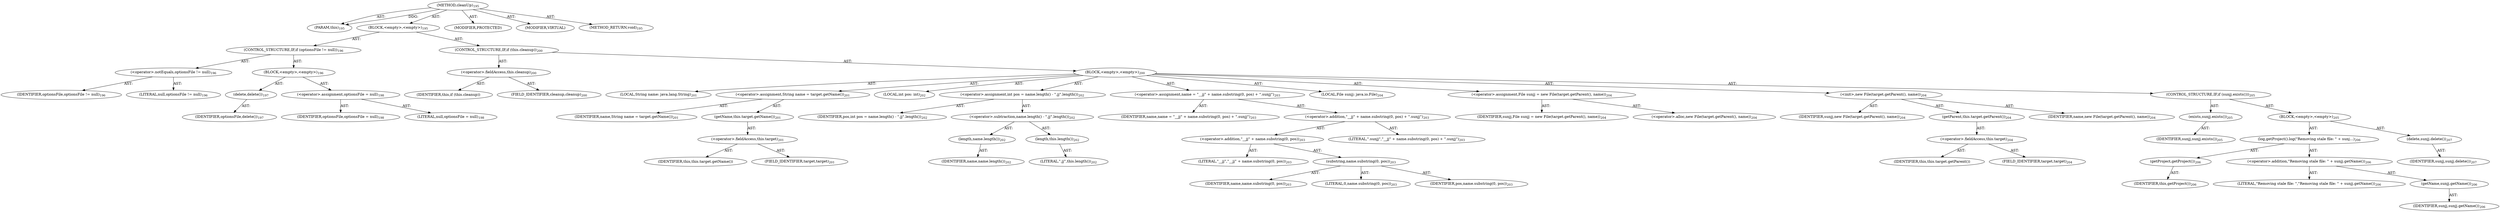 digraph "cleanUp" {  
"111669149706" [label = <(METHOD,cleanUp)<SUB>195</SUB>> ]
"115964116997" [label = <(PARAM,this)<SUB>195</SUB>> ]
"25769803796" [label = <(BLOCK,&lt;empty&gt;,&lt;empty&gt;)<SUB>195</SUB>> ]
"47244640263" [label = <(CONTROL_STRUCTURE,IF,if (optionsFile != null))<SUB>196</SUB>> ]
"30064771179" [label = <(&lt;operator&gt;.notEquals,optionsFile != null)<SUB>196</SUB>> ]
"68719476833" [label = <(IDENTIFIER,optionsFile,optionsFile != null)<SUB>196</SUB>> ]
"90194313234" [label = <(LITERAL,null,optionsFile != null)<SUB>196</SUB>> ]
"25769803797" [label = <(BLOCK,&lt;empty&gt;,&lt;empty&gt;)<SUB>196</SUB>> ]
"30064771180" [label = <(delete,delete())<SUB>197</SUB>> ]
"68719476834" [label = <(IDENTIFIER,optionsFile,delete())<SUB>197</SUB>> ]
"30064771181" [label = <(&lt;operator&gt;.assignment,optionsFile = null)<SUB>198</SUB>> ]
"68719476835" [label = <(IDENTIFIER,optionsFile,optionsFile = null)<SUB>198</SUB>> ]
"90194313235" [label = <(LITERAL,null,optionsFile = null)<SUB>198</SUB>> ]
"47244640264" [label = <(CONTROL_STRUCTURE,IF,if (this.cleanup))<SUB>200</SUB>> ]
"30064771182" [label = <(&lt;operator&gt;.fieldAccess,this.cleanup)<SUB>200</SUB>> ]
"68719476836" [label = <(IDENTIFIER,this,if (this.cleanup))> ]
"55834574865" [label = <(FIELD_IDENTIFIER,cleanup,cleanup)<SUB>200</SUB>> ]
"25769803798" [label = <(BLOCK,&lt;empty&gt;,&lt;empty&gt;)<SUB>200</SUB>> ]
"94489280527" [label = <(LOCAL,String name: java.lang.String)<SUB>201</SUB>> ]
"30064771183" [label = <(&lt;operator&gt;.assignment,String name = target.getName())<SUB>201</SUB>> ]
"68719476837" [label = <(IDENTIFIER,name,String name = target.getName())<SUB>201</SUB>> ]
"30064771184" [label = <(getName,this.target.getName())<SUB>201</SUB>> ]
"30064771185" [label = <(&lt;operator&gt;.fieldAccess,this.target)<SUB>201</SUB>> ]
"68719476838" [label = <(IDENTIFIER,this,this.target.getName())> ]
"55834574866" [label = <(FIELD_IDENTIFIER,target,target)<SUB>201</SUB>> ]
"94489280528" [label = <(LOCAL,int pos: int)<SUB>202</SUB>> ]
"30064771186" [label = <(&lt;operator&gt;.assignment,int pos = name.length() - &quot;.jj&quot;.length())<SUB>202</SUB>> ]
"68719476839" [label = <(IDENTIFIER,pos,int pos = name.length() - &quot;.jj&quot;.length())<SUB>202</SUB>> ]
"30064771187" [label = <(&lt;operator&gt;.subtraction,name.length() - &quot;.jj&quot;.length())<SUB>202</SUB>> ]
"30064771188" [label = <(length,name.length())<SUB>202</SUB>> ]
"68719476840" [label = <(IDENTIFIER,name,name.length())<SUB>202</SUB>> ]
"30064771189" [label = <(length,this.length())<SUB>202</SUB>> ]
"90194313236" [label = <(LITERAL,&quot;.jj&quot;,this.length())<SUB>202</SUB>> ]
"30064771190" [label = <(&lt;operator&gt;.assignment,name = &quot;__jj&quot; + name.substring(0, pos) + &quot;.sunjj&quot;)<SUB>203</SUB>> ]
"68719476841" [label = <(IDENTIFIER,name,name = &quot;__jj&quot; + name.substring(0, pos) + &quot;.sunjj&quot;)<SUB>203</SUB>> ]
"30064771191" [label = <(&lt;operator&gt;.addition,&quot;__jj&quot; + name.substring(0, pos) + &quot;.sunjj&quot;)<SUB>203</SUB>> ]
"30064771192" [label = <(&lt;operator&gt;.addition,&quot;__jj&quot; + name.substring(0, pos))<SUB>203</SUB>> ]
"90194313237" [label = <(LITERAL,&quot;__jj&quot;,&quot;__jj&quot; + name.substring(0, pos))<SUB>203</SUB>> ]
"30064771193" [label = <(substring,name.substring(0, pos))<SUB>203</SUB>> ]
"68719476842" [label = <(IDENTIFIER,name,name.substring(0, pos))<SUB>203</SUB>> ]
"90194313238" [label = <(LITERAL,0,name.substring(0, pos))<SUB>203</SUB>> ]
"68719476843" [label = <(IDENTIFIER,pos,name.substring(0, pos))<SUB>203</SUB>> ]
"90194313239" [label = <(LITERAL,&quot;.sunjj&quot;,&quot;__jj&quot; + name.substring(0, pos) + &quot;.sunjj&quot;)<SUB>203</SUB>> ]
"94489280529" [label = <(LOCAL,File sunjj: java.io.File)<SUB>204</SUB>> ]
"30064771194" [label = <(&lt;operator&gt;.assignment,File sunjj = new File(target.getParent(), name))<SUB>204</SUB>> ]
"68719476844" [label = <(IDENTIFIER,sunjj,File sunjj = new File(target.getParent(), name))<SUB>204</SUB>> ]
"30064771195" [label = <(&lt;operator&gt;.alloc,new File(target.getParent(), name))<SUB>204</SUB>> ]
"30064771196" [label = <(&lt;init&gt;,new File(target.getParent(), name))<SUB>204</SUB>> ]
"68719476845" [label = <(IDENTIFIER,sunjj,new File(target.getParent(), name))<SUB>204</SUB>> ]
"30064771197" [label = <(getParent,this.target.getParent())<SUB>204</SUB>> ]
"30064771198" [label = <(&lt;operator&gt;.fieldAccess,this.target)<SUB>204</SUB>> ]
"68719476846" [label = <(IDENTIFIER,this,this.target.getParent())> ]
"55834574867" [label = <(FIELD_IDENTIFIER,target,target)<SUB>204</SUB>> ]
"68719476847" [label = <(IDENTIFIER,name,new File(target.getParent(), name))<SUB>204</SUB>> ]
"47244640265" [label = <(CONTROL_STRUCTURE,IF,if (sunjj.exists()))<SUB>205</SUB>> ]
"30064771199" [label = <(exists,sunjj.exists())<SUB>205</SUB>> ]
"68719476848" [label = <(IDENTIFIER,sunjj,sunjj.exists())<SUB>205</SUB>> ]
"25769803799" [label = <(BLOCK,&lt;empty&gt;,&lt;empty&gt;)<SUB>205</SUB>> ]
"30064771200" [label = <(log,getProject().log(&quot;Removing stale file: &quot; + sunj...)<SUB>206</SUB>> ]
"30064771201" [label = <(getProject,getProject())<SUB>206</SUB>> ]
"68719476750" [label = <(IDENTIFIER,this,getProject())<SUB>206</SUB>> ]
"30064771202" [label = <(&lt;operator&gt;.addition,&quot;Removing stale file: &quot; + sunjj.getName())<SUB>206</SUB>> ]
"90194313240" [label = <(LITERAL,&quot;Removing stale file: &quot;,&quot;Removing stale file: &quot; + sunjj.getName())<SUB>206</SUB>> ]
"30064771203" [label = <(getName,sunjj.getName())<SUB>206</SUB>> ]
"68719476849" [label = <(IDENTIFIER,sunjj,sunjj.getName())<SUB>206</SUB>> ]
"30064771204" [label = <(delete,sunjj.delete())<SUB>207</SUB>> ]
"68719476850" [label = <(IDENTIFIER,sunjj,sunjj.delete())<SUB>207</SUB>> ]
"133143986201" [label = <(MODIFIER,PROTECTED)> ]
"133143986202" [label = <(MODIFIER,VIRTUAL)> ]
"128849018890" [label = <(METHOD_RETURN,void)<SUB>195</SUB>> ]
  "111669149706" -> "115964116997"  [ label = "AST: "] 
  "111669149706" -> "25769803796"  [ label = "AST: "] 
  "111669149706" -> "133143986201"  [ label = "AST: "] 
  "111669149706" -> "133143986202"  [ label = "AST: "] 
  "111669149706" -> "128849018890"  [ label = "AST: "] 
  "25769803796" -> "47244640263"  [ label = "AST: "] 
  "25769803796" -> "47244640264"  [ label = "AST: "] 
  "47244640263" -> "30064771179"  [ label = "AST: "] 
  "47244640263" -> "25769803797"  [ label = "AST: "] 
  "30064771179" -> "68719476833"  [ label = "AST: "] 
  "30064771179" -> "90194313234"  [ label = "AST: "] 
  "25769803797" -> "30064771180"  [ label = "AST: "] 
  "25769803797" -> "30064771181"  [ label = "AST: "] 
  "30064771180" -> "68719476834"  [ label = "AST: "] 
  "30064771181" -> "68719476835"  [ label = "AST: "] 
  "30064771181" -> "90194313235"  [ label = "AST: "] 
  "47244640264" -> "30064771182"  [ label = "AST: "] 
  "47244640264" -> "25769803798"  [ label = "AST: "] 
  "30064771182" -> "68719476836"  [ label = "AST: "] 
  "30064771182" -> "55834574865"  [ label = "AST: "] 
  "25769803798" -> "94489280527"  [ label = "AST: "] 
  "25769803798" -> "30064771183"  [ label = "AST: "] 
  "25769803798" -> "94489280528"  [ label = "AST: "] 
  "25769803798" -> "30064771186"  [ label = "AST: "] 
  "25769803798" -> "30064771190"  [ label = "AST: "] 
  "25769803798" -> "94489280529"  [ label = "AST: "] 
  "25769803798" -> "30064771194"  [ label = "AST: "] 
  "25769803798" -> "30064771196"  [ label = "AST: "] 
  "25769803798" -> "47244640265"  [ label = "AST: "] 
  "30064771183" -> "68719476837"  [ label = "AST: "] 
  "30064771183" -> "30064771184"  [ label = "AST: "] 
  "30064771184" -> "30064771185"  [ label = "AST: "] 
  "30064771185" -> "68719476838"  [ label = "AST: "] 
  "30064771185" -> "55834574866"  [ label = "AST: "] 
  "30064771186" -> "68719476839"  [ label = "AST: "] 
  "30064771186" -> "30064771187"  [ label = "AST: "] 
  "30064771187" -> "30064771188"  [ label = "AST: "] 
  "30064771187" -> "30064771189"  [ label = "AST: "] 
  "30064771188" -> "68719476840"  [ label = "AST: "] 
  "30064771189" -> "90194313236"  [ label = "AST: "] 
  "30064771190" -> "68719476841"  [ label = "AST: "] 
  "30064771190" -> "30064771191"  [ label = "AST: "] 
  "30064771191" -> "30064771192"  [ label = "AST: "] 
  "30064771191" -> "90194313239"  [ label = "AST: "] 
  "30064771192" -> "90194313237"  [ label = "AST: "] 
  "30064771192" -> "30064771193"  [ label = "AST: "] 
  "30064771193" -> "68719476842"  [ label = "AST: "] 
  "30064771193" -> "90194313238"  [ label = "AST: "] 
  "30064771193" -> "68719476843"  [ label = "AST: "] 
  "30064771194" -> "68719476844"  [ label = "AST: "] 
  "30064771194" -> "30064771195"  [ label = "AST: "] 
  "30064771196" -> "68719476845"  [ label = "AST: "] 
  "30064771196" -> "30064771197"  [ label = "AST: "] 
  "30064771196" -> "68719476847"  [ label = "AST: "] 
  "30064771197" -> "30064771198"  [ label = "AST: "] 
  "30064771198" -> "68719476846"  [ label = "AST: "] 
  "30064771198" -> "55834574867"  [ label = "AST: "] 
  "47244640265" -> "30064771199"  [ label = "AST: "] 
  "47244640265" -> "25769803799"  [ label = "AST: "] 
  "30064771199" -> "68719476848"  [ label = "AST: "] 
  "25769803799" -> "30064771200"  [ label = "AST: "] 
  "25769803799" -> "30064771204"  [ label = "AST: "] 
  "30064771200" -> "30064771201"  [ label = "AST: "] 
  "30064771200" -> "30064771202"  [ label = "AST: "] 
  "30064771201" -> "68719476750"  [ label = "AST: "] 
  "30064771202" -> "90194313240"  [ label = "AST: "] 
  "30064771202" -> "30064771203"  [ label = "AST: "] 
  "30064771203" -> "68719476849"  [ label = "AST: "] 
  "30064771204" -> "68719476850"  [ label = "AST: "] 
  "111669149706" -> "115964116997"  [ label = "DDG: "] 
}
